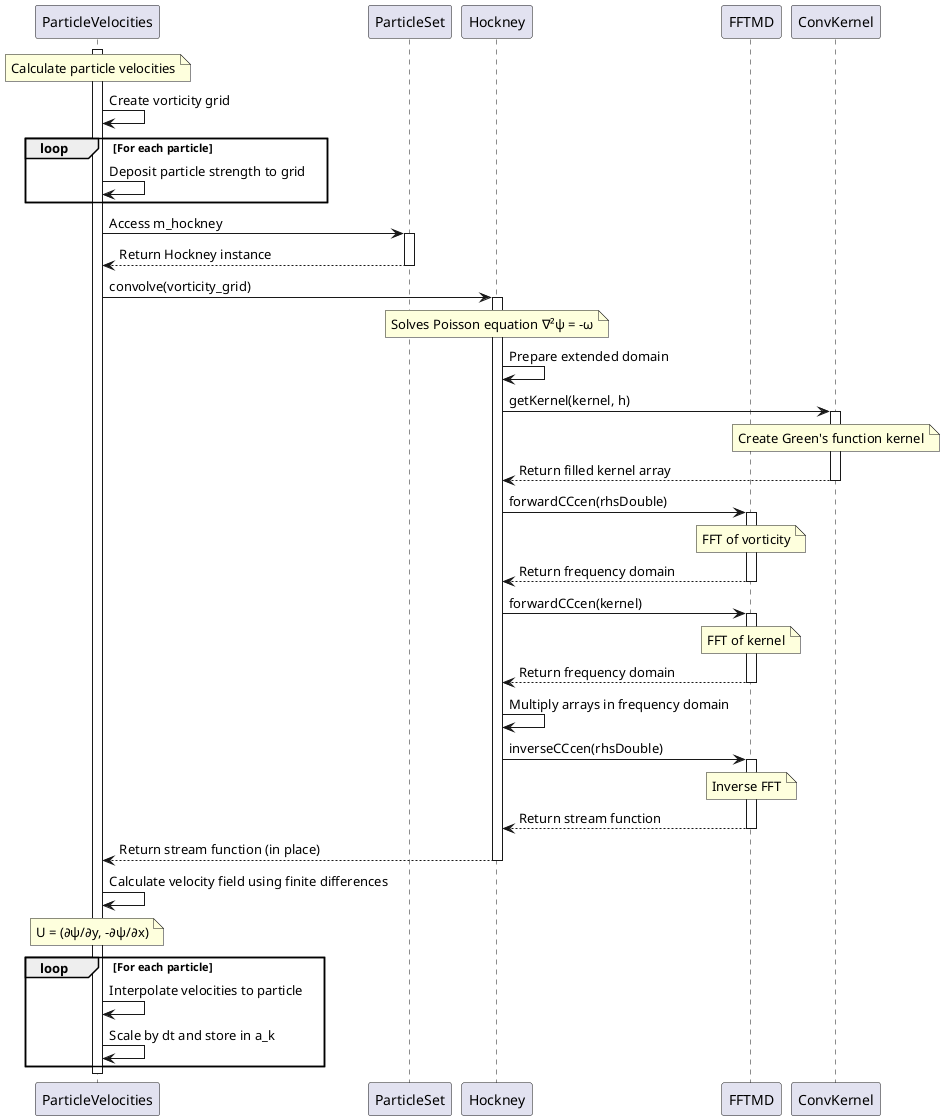 @startuml Particle_in_Cell_Workflow

participant "ParticleVelocities" as PV
participant "ParticleSet" as PS
participant "Hockney" as H
participant "FFTMD" as FM
participant "ConvKernel" as CK

note over PV: Calculate particle velocities

activate PV
PV -> PV: Create vorticity grid
loop For each particle
    PV -> PV: Deposit particle strength to grid
end

PV -> PS: Access m_hockney
activate PS
PS --> PV: Return Hockney instance
deactivate PS

PV -> H: convolve(vorticity_grid)
activate H
note over H: Solves Poisson equation ∇²ψ = -ω

H -> H: Prepare extended domain

H -> CK: getKernel(kernel, h)
activate CK
note over CK: Create Green's function kernel
CK --> H: Return filled kernel array
deactivate CK

H -> FM: forwardCCcen(rhsDouble)
activate FM
note over FM: FFT of vorticity
FM --> H: Return frequency domain
deactivate FM

H -> FM: forwardCCcen(kernel)
activate FM
note over FM: FFT of kernel
FM --> H: Return frequency domain
deactivate FM

H -> H: Multiply arrays in frequency domain

H -> FM: inverseCCcen(rhsDouble)
activate FM
note over FM: Inverse FFT
FM --> H: Return stream function
deactivate FM

H --> PV: Return stream function (in place)
deactivate H

PV -> PV: Calculate velocity field using finite differences
note over PV: U = (∂ψ/∂y, -∂ψ/∂x)

loop For each particle
    PV -> PV: Interpolate velocities to particle
    PV -> PV: Scale by dt and store in a_k
end
deactivate PV

@enduml
